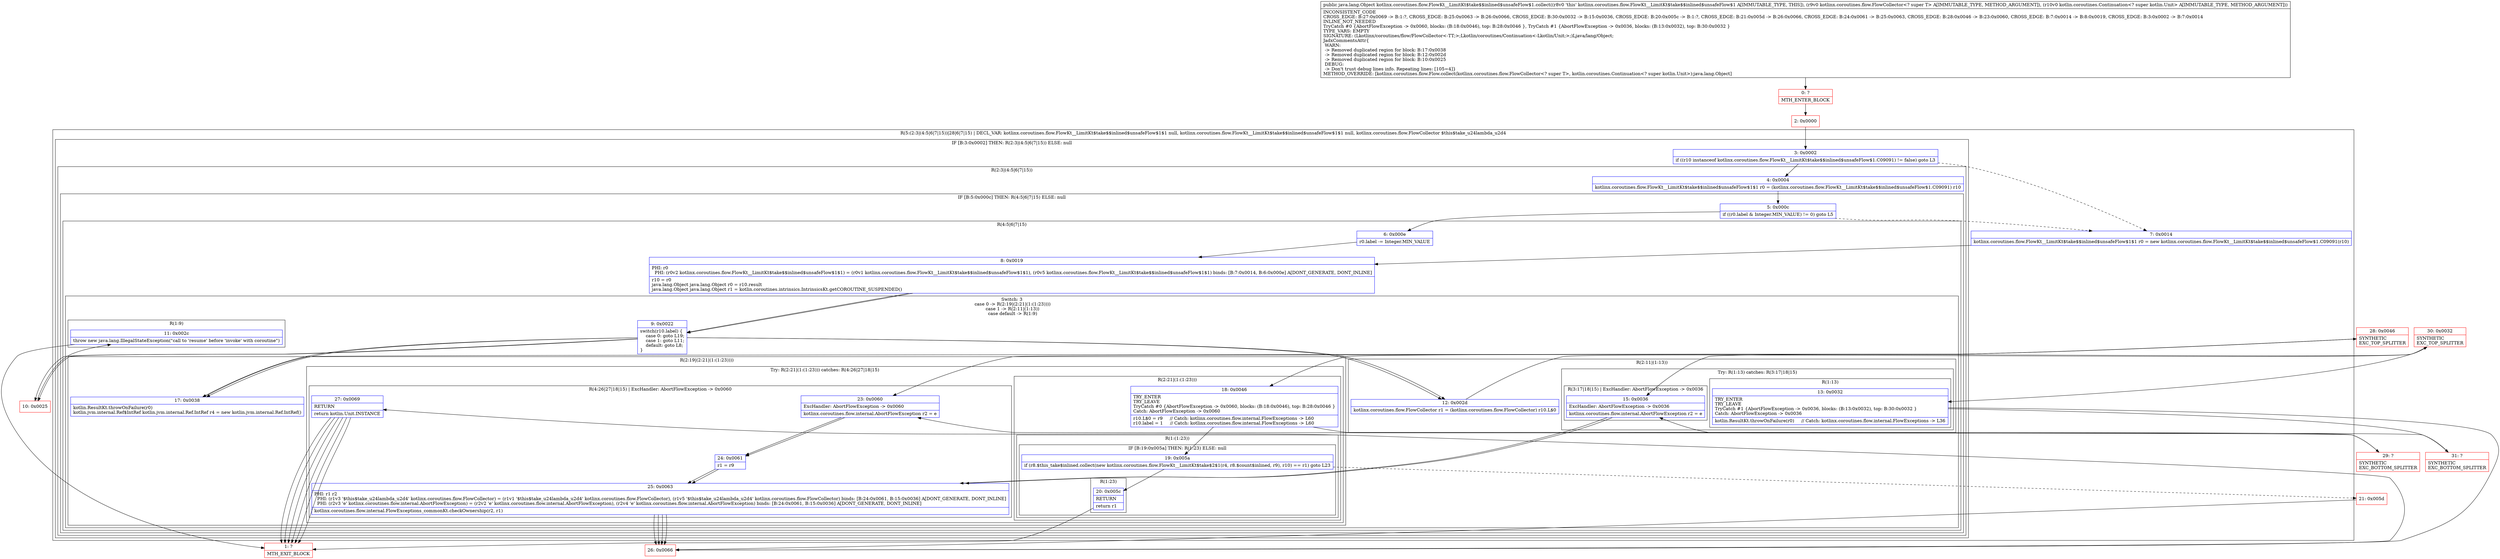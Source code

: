 digraph "CFG forkotlinx.coroutines.flow.FlowKt__LimitKt$take$$inlined$unsafeFlow$1.collect(Lkotlinx\/coroutines\/flow\/FlowCollector;Lkotlin\/coroutines\/Continuation;)Ljava\/lang\/Object;" {
subgraph cluster_Region_1108835784 {
label = "R(5:(2:3|(4:5|6|7|15))|28|6|7|15) | DECL_VAR: kotlinx.coroutines.flow.FlowKt__LimitKt$take$$inlined$unsafeFlow$1$1 null, kotlinx.coroutines.flow.FlowKt__LimitKt$take$$inlined$unsafeFlow$1$1 null, kotlinx.coroutines.flow.FlowCollector $this$take_u24lambda_u2d4\l";
node [shape=record,color=blue];
subgraph cluster_IfRegion_209070006 {
label = "IF [B:3:0x0002] THEN: R(2:3|(4:5|6|7|15)) ELSE: null";
node [shape=record,color=blue];
Node_3 [shape=record,label="{3\:\ 0x0002|if ((r10 instanceof kotlinx.coroutines.flow.FlowKt__LimitKt$take$$inlined$unsafeFlow$1.C09091) != false) goto L3\l}"];
subgraph cluster_Region_197010205 {
label = "R(2:3|(4:5|6|7|15))";
node [shape=record,color=blue];
Node_4 [shape=record,label="{4\:\ 0x0004|kotlinx.coroutines.flow.FlowKt__LimitKt$take$$inlined$unsafeFlow$1$1 r0 = (kotlinx.coroutines.flow.FlowKt__LimitKt$take$$inlined$unsafeFlow$1.C09091) r10\l}"];
subgraph cluster_IfRegion_1070542304 {
label = "IF [B:5:0x000c] THEN: R(4:5|6|7|15) ELSE: null";
node [shape=record,color=blue];
Node_5 [shape=record,label="{5\:\ 0x000c|if ((r0.label & Integer.MIN_VALUE) != 0) goto L5\l}"];
subgraph cluster_Region_47251163 {
label = "R(4:5|6|7|15)";
node [shape=record,color=blue];
Node_6 [shape=record,label="{6\:\ 0x000e|r0.label \-= Integer.MIN_VALUE\l}"];
Node_8 [shape=record,label="{8\:\ 0x0019|PHI: r0 \l  PHI: (r0v2 kotlinx.coroutines.flow.FlowKt__LimitKt$take$$inlined$unsafeFlow$1$1) = (r0v1 kotlinx.coroutines.flow.FlowKt__LimitKt$take$$inlined$unsafeFlow$1$1), (r0v5 kotlinx.coroutines.flow.FlowKt__LimitKt$take$$inlined$unsafeFlow$1$1) binds: [B:7:0x0014, B:6:0x000e] A[DONT_GENERATE, DONT_INLINE]\l|r10 = r0\ljava.lang.Object java.lang.Object r0 = r10.result\ljava.lang.Object java.lang.Object r1 = kotlin.coroutines.intrinsics.IntrinsicsKt.getCOROUTINE_SUSPENDED()\l}"];
subgraph cluster_SwitchRegion_626744440 {
label = "Switch: 3
 case 0 -> R(2:19|(2:21|(1:(1:23))))
 case 1 -> R(2:11|(1:13))
 case default -> R(1:9)";
node [shape=record,color=blue];
Node_9 [shape=record,label="{9\:\ 0x0022|switch(r10.label) \{\l    case 0: goto L19;\l    case 1: goto L11;\l    default: goto L8;\l\}\l}"];
subgraph cluster_Region_1549390784 {
label = "R(2:19|(2:21|(1:(1:23))))";
node [shape=record,color=blue];
Node_17 [shape=record,label="{17\:\ 0x0038|kotlin.ResultKt.throwOnFailure(r0)\lkotlin.jvm.internal.Ref$IntRef kotlin.jvm.internal.Ref.IntRef r4 = new kotlin.jvm.internal.Ref.IntRef()\l}"];
subgraph cluster_TryCatchRegion_1314139433 {
label = "Try: R(2:21|(1:(1:23))) catches: R(4:26|27|18|15)";
node [shape=record,color=blue];
subgraph cluster_Region_1557892134 {
label = "R(2:21|(1:(1:23)))";
node [shape=record,color=blue];
Node_18 [shape=record,label="{18\:\ 0x0046|TRY_ENTER\lTRY_LEAVE\lTryCatch #0 \{AbortFlowException \-\> 0x0060, blocks: (B:18:0x0046), top: B:28:0x0046 \}\lCatch: AbortFlowException \-\> 0x0060\l|r10.L$0 = r9     \/\/ Catch: kotlinx.coroutines.flow.internal.FlowExceptions \-\> L60\lr10.label = 1     \/\/ Catch: kotlinx.coroutines.flow.internal.FlowExceptions \-\> L60\l}"];
subgraph cluster_Region_1375291534 {
label = "R(1:(1:23))";
node [shape=record,color=blue];
subgraph cluster_IfRegion_646445675 {
label = "IF [B:19:0x005a] THEN: R(1:23) ELSE: null";
node [shape=record,color=blue];
Node_19 [shape=record,label="{19\:\ 0x005a|if (r8.$this_take$inlined.collect(new kotlinx.coroutines.flow.FlowKt__LimitKt$take$2$1(r4, r8.$count$inlined, r9), r10) == r1) goto L23\l}"];
subgraph cluster_Region_1095122600 {
label = "R(1:23)";
node [shape=record,color=blue];
Node_20 [shape=record,label="{20\:\ 0x005c|RETURN\l|return r1\l}"];
}
}
}
}
subgraph cluster_Region_51469752 {
label = "R(4:26|27|18|15) | ExcHandler: AbortFlowException \-\> 0x0060\l";
node [shape=record,color=blue];
Node_23 [shape=record,label="{23\:\ 0x0060|ExcHandler: AbortFlowException \-\> 0x0060\l|kotlinx.coroutines.flow.internal.AbortFlowException r2 = e\l}"];
Node_24 [shape=record,label="{24\:\ 0x0061|r1 = r9\l}"];
Node_25 [shape=record,label="{25\:\ 0x0063|PHI: r1 r2 \l  PHI: (r1v3 '$this$take_u24lambda_u2d4' kotlinx.coroutines.flow.FlowCollector) = (r1v1 '$this$take_u24lambda_u2d4' kotlinx.coroutines.flow.FlowCollector), (r1v5 '$this$take_u24lambda_u2d4' kotlinx.coroutines.flow.FlowCollector) binds: [B:24:0x0061, B:15:0x0036] A[DONT_GENERATE, DONT_INLINE]\l  PHI: (r2v3 'e' kotlinx.coroutines.flow.internal.AbortFlowException) = (r2v2 'e' kotlinx.coroutines.flow.internal.AbortFlowException), (r2v4 'e' kotlinx.coroutines.flow.internal.AbortFlowException) binds: [B:24:0x0061, B:15:0x0036] A[DONT_GENERATE, DONT_INLINE]\l|kotlinx.coroutines.flow.internal.FlowExceptions_commonKt.checkOwnership(r2, r1)\l}"];
Node_27 [shape=record,label="{27\:\ 0x0069|RETURN\l|return kotlin.Unit.INSTANCE\l}"];
}
}
}
subgraph cluster_Region_589626950 {
label = "R(2:11|(1:13))";
node [shape=record,color=blue];
Node_12 [shape=record,label="{12\:\ 0x002d|kotlinx.coroutines.flow.FlowCollector r1 = (kotlinx.coroutines.flow.FlowCollector) r10.L$0\l}"];
subgraph cluster_TryCatchRegion_1821351568 {
label = "Try: R(1:13) catches: R(3:17|18|15)";
node [shape=record,color=blue];
subgraph cluster_Region_1158954626 {
label = "R(1:13)";
node [shape=record,color=blue];
Node_13 [shape=record,label="{13\:\ 0x0032|TRY_ENTER\lTRY_LEAVE\lTryCatch #1 \{AbortFlowException \-\> 0x0036, blocks: (B:13:0x0032), top: B:30:0x0032 \}\lCatch: AbortFlowException \-\> 0x0036\l|kotlin.ResultKt.throwOnFailure(r0)     \/\/ Catch: kotlinx.coroutines.flow.internal.FlowExceptions \-\> L36\l}"];
}
subgraph cluster_Region_711532236 {
label = "R(3:17|18|15) | ExcHandler: AbortFlowException \-\> 0x0036\l";
node [shape=record,color=blue];
Node_15 [shape=record,label="{15\:\ 0x0036|ExcHandler: AbortFlowException \-\> 0x0036\l|kotlinx.coroutines.flow.internal.AbortFlowException r2 = e\l}"];
Node_25 [shape=record,label="{25\:\ 0x0063|PHI: r1 r2 \l  PHI: (r1v3 '$this$take_u24lambda_u2d4' kotlinx.coroutines.flow.FlowCollector) = (r1v1 '$this$take_u24lambda_u2d4' kotlinx.coroutines.flow.FlowCollector), (r1v5 '$this$take_u24lambda_u2d4' kotlinx.coroutines.flow.FlowCollector) binds: [B:24:0x0061, B:15:0x0036] A[DONT_GENERATE, DONT_INLINE]\l  PHI: (r2v3 'e' kotlinx.coroutines.flow.internal.AbortFlowException) = (r2v2 'e' kotlinx.coroutines.flow.internal.AbortFlowException), (r2v4 'e' kotlinx.coroutines.flow.internal.AbortFlowException) binds: [B:24:0x0061, B:15:0x0036] A[DONT_GENERATE, DONT_INLINE]\l|kotlinx.coroutines.flow.internal.FlowExceptions_commonKt.checkOwnership(r2, r1)\l}"];
Node_27 [shape=record,label="{27\:\ 0x0069|RETURN\l|return kotlin.Unit.INSTANCE\l}"];
}
}
}
subgraph cluster_Region_1161511885 {
label = "R(1:9)";
node [shape=record,color=blue];
Node_11 [shape=record,label="{11\:\ 0x002c|throw new java.lang.IllegalStateException(\"call to 'resume' before 'invoke' with coroutine\")\l}"];
}
}
Node_27 [shape=record,label="{27\:\ 0x0069|RETURN\l|return kotlin.Unit.INSTANCE\l}"];
}
}
}
}
Node_7 [shape=record,label="{7\:\ 0x0014|kotlinx.coroutines.flow.FlowKt__LimitKt$take$$inlined$unsafeFlow$1$1 r0 = new kotlinx.coroutines.flow.FlowKt__LimitKt$take$$inlined$unsafeFlow$1.C09091(r10)\l}"];
Node_8 [shape=record,label="{8\:\ 0x0019|PHI: r0 \l  PHI: (r0v2 kotlinx.coroutines.flow.FlowKt__LimitKt$take$$inlined$unsafeFlow$1$1) = (r0v1 kotlinx.coroutines.flow.FlowKt__LimitKt$take$$inlined$unsafeFlow$1$1), (r0v5 kotlinx.coroutines.flow.FlowKt__LimitKt$take$$inlined$unsafeFlow$1$1) binds: [B:7:0x0014, B:6:0x000e] A[DONT_GENERATE, DONT_INLINE]\l|r10 = r0\ljava.lang.Object java.lang.Object r0 = r10.result\ljava.lang.Object java.lang.Object r1 = kotlin.coroutines.intrinsics.IntrinsicsKt.getCOROUTINE_SUSPENDED()\l}"];
subgraph cluster_SwitchRegion_1558433478 {
label = "Switch: 0";
node [shape=record,color=blue];
Node_9 [shape=record,label="{9\:\ 0x0022|switch(r10.label) \{\l    case 0: goto L19;\l    case 1: goto L11;\l    default: goto L8;\l\}\l}"];
}
Node_27 [shape=record,label="{27\:\ 0x0069|RETURN\l|return kotlin.Unit.INSTANCE\l}"];
}
subgraph cluster_Region_711532236 {
label = "R(3:17|18|15) | ExcHandler: AbortFlowException \-\> 0x0036\l";
node [shape=record,color=blue];
Node_15 [shape=record,label="{15\:\ 0x0036|ExcHandler: AbortFlowException \-\> 0x0036\l|kotlinx.coroutines.flow.internal.AbortFlowException r2 = e\l}"];
Node_25 [shape=record,label="{25\:\ 0x0063|PHI: r1 r2 \l  PHI: (r1v3 '$this$take_u24lambda_u2d4' kotlinx.coroutines.flow.FlowCollector) = (r1v1 '$this$take_u24lambda_u2d4' kotlinx.coroutines.flow.FlowCollector), (r1v5 '$this$take_u24lambda_u2d4' kotlinx.coroutines.flow.FlowCollector) binds: [B:24:0x0061, B:15:0x0036] A[DONT_GENERATE, DONT_INLINE]\l  PHI: (r2v3 'e' kotlinx.coroutines.flow.internal.AbortFlowException) = (r2v2 'e' kotlinx.coroutines.flow.internal.AbortFlowException), (r2v4 'e' kotlinx.coroutines.flow.internal.AbortFlowException) binds: [B:24:0x0061, B:15:0x0036] A[DONT_GENERATE, DONT_INLINE]\l|kotlinx.coroutines.flow.internal.FlowExceptions_commonKt.checkOwnership(r2, r1)\l}"];
Node_27 [shape=record,label="{27\:\ 0x0069|RETURN\l|return kotlin.Unit.INSTANCE\l}"];
}
subgraph cluster_Region_51469752 {
label = "R(4:26|27|18|15) | ExcHandler: AbortFlowException \-\> 0x0060\l";
node [shape=record,color=blue];
Node_23 [shape=record,label="{23\:\ 0x0060|ExcHandler: AbortFlowException \-\> 0x0060\l|kotlinx.coroutines.flow.internal.AbortFlowException r2 = e\l}"];
Node_24 [shape=record,label="{24\:\ 0x0061|r1 = r9\l}"];
Node_25 [shape=record,label="{25\:\ 0x0063|PHI: r1 r2 \l  PHI: (r1v3 '$this$take_u24lambda_u2d4' kotlinx.coroutines.flow.FlowCollector) = (r1v1 '$this$take_u24lambda_u2d4' kotlinx.coroutines.flow.FlowCollector), (r1v5 '$this$take_u24lambda_u2d4' kotlinx.coroutines.flow.FlowCollector) binds: [B:24:0x0061, B:15:0x0036] A[DONT_GENERATE, DONT_INLINE]\l  PHI: (r2v3 'e' kotlinx.coroutines.flow.internal.AbortFlowException) = (r2v2 'e' kotlinx.coroutines.flow.internal.AbortFlowException), (r2v4 'e' kotlinx.coroutines.flow.internal.AbortFlowException) binds: [B:24:0x0061, B:15:0x0036] A[DONT_GENERATE, DONT_INLINE]\l|kotlinx.coroutines.flow.internal.FlowExceptions_commonKt.checkOwnership(r2, r1)\l}"];
Node_27 [shape=record,label="{27\:\ 0x0069|RETURN\l|return kotlin.Unit.INSTANCE\l}"];
}
Node_0 [shape=record,color=red,label="{0\:\ ?|MTH_ENTER_BLOCK\l}"];
Node_2 [shape=record,color=red,label="{2\:\ 0x0000}"];
Node_10 [shape=record,color=red,label="{10\:\ 0x0025}"];
Node_1 [shape=record,color=red,label="{1\:\ ?|MTH_EXIT_BLOCK\l}"];
Node_30 [shape=record,color=red,label="{30\:\ 0x0032|SYNTHETIC\lEXC_TOP_SPLITTER\l}"];
Node_26 [shape=record,color=red,label="{26\:\ 0x0066}"];
Node_31 [shape=record,color=red,label="{31\:\ ?|SYNTHETIC\lEXC_BOTTOM_SPLITTER\l}"];
Node_28 [shape=record,color=red,label="{28\:\ 0x0046|SYNTHETIC\lEXC_TOP_SPLITTER\l}"];
Node_21 [shape=record,color=red,label="{21\:\ 0x005d}"];
Node_29 [shape=record,color=red,label="{29\:\ ?|SYNTHETIC\lEXC_BOTTOM_SPLITTER\l}"];
MethodNode[shape=record,label="{public java.lang.Object kotlinx.coroutines.flow.FlowKt__LimitKt$take$$inlined$unsafeFlow$1.collect((r8v0 'this' kotlinx.coroutines.flow.FlowKt__LimitKt$take$$inlined$unsafeFlow$1 A[IMMUTABLE_TYPE, THIS]), (r9v0 kotlinx.coroutines.flow.FlowCollector\<? super T\> A[IMMUTABLE_TYPE, METHOD_ARGUMENT]), (r10v0 kotlin.coroutines.Continuation\<? super kotlin.Unit\> A[IMMUTABLE_TYPE, METHOD_ARGUMENT]))  | INCONSISTENT_CODE\lCROSS_EDGE: B:27:0x0069 \-\> B:1:?, CROSS_EDGE: B:25:0x0063 \-\> B:26:0x0066, CROSS_EDGE: B:30:0x0032 \-\> B:15:0x0036, CROSS_EDGE: B:20:0x005c \-\> B:1:?, CROSS_EDGE: B:21:0x005d \-\> B:26:0x0066, CROSS_EDGE: B:24:0x0061 \-\> B:25:0x0063, CROSS_EDGE: B:28:0x0046 \-\> B:23:0x0060, CROSS_EDGE: B:7:0x0014 \-\> B:8:0x0019, CROSS_EDGE: B:3:0x0002 \-\> B:7:0x0014\lINLINE_NOT_NEEDED\lTryCatch #0 \{AbortFlowException \-\> 0x0060, blocks: (B:18:0x0046), top: B:28:0x0046 \}, TryCatch #1 \{AbortFlowException \-\> 0x0036, blocks: (B:13:0x0032), top: B:30:0x0032 \}\lTYPE_VARS: EMPTY\lSIGNATURE: (Lkotlinx\/coroutines\/flow\/FlowCollector\<\-TT;\>;Lkotlin\/coroutines\/Continuation\<\-Lkotlin\/Unit;\>;)Ljava\/lang\/Object;\lJadxCommentsAttr\{\l WARN: \l \-\> Removed duplicated region for block: B:17:0x0038 \l \-\> Removed duplicated region for block: B:12:0x002d \l \-\> Removed duplicated region for block: B:10:0x0025 \l DEBUG: \l \-\> Don't trust debug lines info. Repeating lines: [105=4]\}\lMETHOD_OVERRIDE: [kotlinx.coroutines.flow.Flow.collect(kotlinx.coroutines.flow.FlowCollector\<? super T\>, kotlin.coroutines.Continuation\<? super kotlin.Unit\>):java.lang.Object]\l}"];
MethodNode -> Node_0;Node_3 -> Node_4;
Node_3 -> Node_7[style=dashed];
Node_4 -> Node_5;
Node_5 -> Node_6;
Node_5 -> Node_7[style=dashed];
Node_6 -> Node_8;
Node_8 -> Node_9;
Node_9 -> Node_10;
Node_9 -> Node_12;
Node_9 -> Node_17;
Node_17 -> Node_28;
Node_18 -> Node_19;
Node_18 -> Node_29;
Node_19 -> Node_20;
Node_19 -> Node_21[style=dashed];
Node_20 -> Node_1;
Node_23 -> Node_24;
Node_24 -> Node_25;
Node_25 -> Node_26;
Node_27 -> Node_1;
Node_12 -> Node_30;
Node_13 -> Node_26;
Node_13 -> Node_31;
Node_15 -> Node_25;
Node_25 -> Node_26;
Node_27 -> Node_1;
Node_11 -> Node_1;
Node_27 -> Node_1;
Node_7 -> Node_8;
Node_8 -> Node_9;
Node_9 -> Node_10;
Node_9 -> Node_12;
Node_9 -> Node_17;
Node_27 -> Node_1;
Node_15 -> Node_25;
Node_25 -> Node_26;
Node_27 -> Node_1;
Node_23 -> Node_24;
Node_24 -> Node_25;
Node_25 -> Node_26;
Node_27 -> Node_1;
Node_0 -> Node_2;
Node_2 -> Node_3;
Node_10 -> Node_11;
Node_30 -> Node_13;
Node_30 -> Node_15;
Node_26 -> Node_27;
Node_31 -> Node_15;
Node_28 -> Node_18;
Node_28 -> Node_23;
Node_21 -> Node_26;
Node_29 -> Node_23;
}

